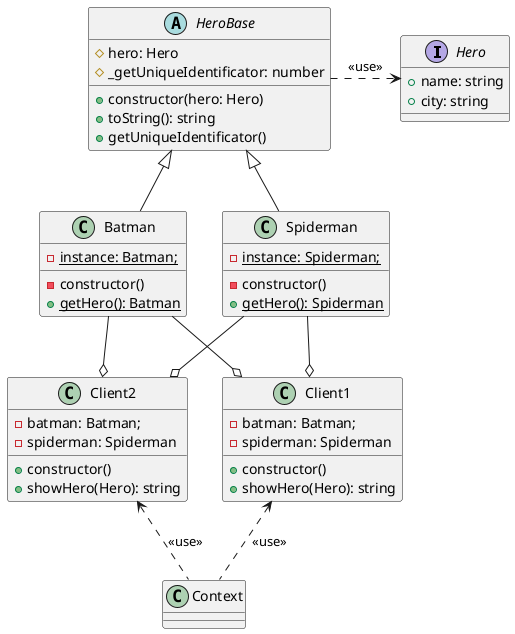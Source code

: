 @startuml
interface Hero {
  + name: string
  + city: string
}

 abstract class HeroBase {
  #hero: Hero
  # _getUniqueIdentificator: number

  + constructor(hero: Hero)
  + toString(): string
  + getUniqueIdentificator()
}

class Batman extends HeroBase {
  - {static} instance: Batman;

  - constructor()
  + {static} getHero(): Batman
}

class Spiderman extends HeroBase {
  - {static} instance: Spiderman;

  - constructor()
  + {static} getHero(): Spiderman
}

class Client2 {
  - batman: Batman;
  - spiderman: Spiderman
  + constructor()
  + showHero(Hero): string
}



class Client1 {
  - batman: Batman;
  - spiderman: Spiderman
  + constructor()
  + showHero(Hero): string
}

HeroBase .> Hero : "<<use>>"
Batman --o Client1
Spiderman --o Client1

Batman --o Client2
Spiderman --o Client2

Client1 <-. Context : "<<use>>"
Client2 <-. Context : "<<use>>"
@enduml
